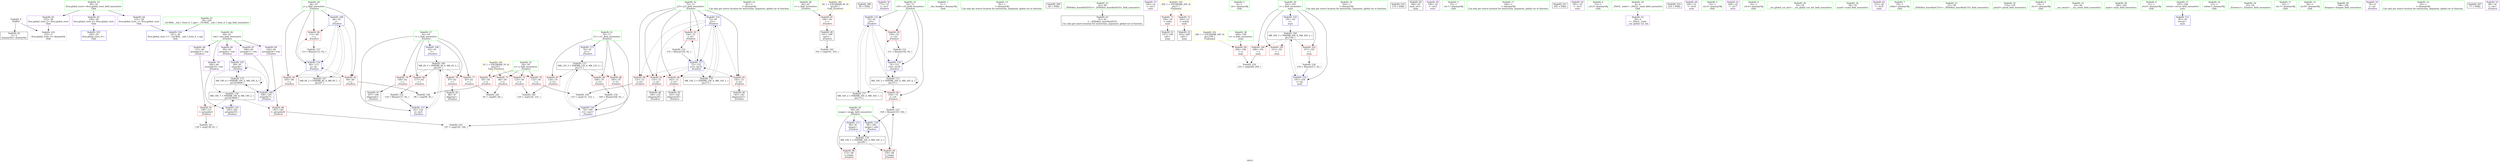 digraph "SVFG" {
	label="SVFG";

	Node0x562f97784e80 [shape=record,color=grey,label="{NodeID: 0\nNullPtr}"];
	Node0x562f97784e80 -> Node0x562f9779d170[style=solid];
	Node0x562f97784e80 -> Node0x562f9779de60[style=solid];
	Node0x562f9779d780 [shape=record,color=red,label="{NodeID: 97\n138\<--137\n\<--arrayidx21\n_Z5solvev\n}"];
	Node0x562f9779d780 -> Node0x562f977a5930[style=solid];
	Node0x562f9779b9e0 [shape=record,color=green,label="{NodeID: 14\n81\<--1\n\<--dummyObj\nCan only get source location for instruction, argument, global var or function.}"];
	Node0x562f9779e370 [shape=record,color=blue,label="{NodeID: 111\n62\<--118\ni\<--inc9\n_Z5solvev\n}"];
	Node0x562f9779e370 -> Node0x562f977aac00[style=dashed];
	Node0x562f9779c520 [shape=record,color=green,label="{NodeID: 28\n64\<--65\nc\<--c_field_insensitive\n_Z5solvev\n}"];
	Node0x562f9779c520 -> Node0x562f977a0230[style=solid];
	Node0x562f977ba290 [shape=record,color=black,label="{NodeID: 208\n99 = PHI()\n}"];
	Node0x562f9779d170 [shape=record,color=black,label="{NodeID: 42\n2\<--3\ndummyVal\<--dummyVal\n}"];
	Node0x562f9779ed50 [shape=record,color=purple,label="{NodeID: 56\n173\<--12\n\<--.str.2\n_Z5solvev\n}"];
	Node0x562f977a4d30 [shape=record,color=grey,label="{NodeID: 153\n160 = Binary(159, 158, )\n}"];
	Node0x562f977a4d30 -> Node0x562f977a30f0[style=solid];
	Node0x562f9779f940 [shape=record,color=purple,label="{NodeID: 70\n164\<--60\narrayidx35\<--row\n_Z5solvev\n}"];
	Node0x562f9779f940 -> Node0x562f977a31c0[style=solid];
	Node0x562f977ab100 [shape=record,color=black,label="{NodeID: 167\nMR_8V_2 = PHI(MR_8V_4, MR_8V_1, )\npts\{67 \}\n}"];
	Node0x562f977ab100 -> Node0x562f9779e100[style=dashed];
	Node0x562f977a04a0 [shape=record,color=red,label="{NodeID: 84\n112\<--66\n\<--j\n_Z5solvev\n}"];
	Node0x562f977a04a0 -> Node0x562f977a5330[style=solid];
	Node0x562f97785c40 [shape=record,color=green,label="{NodeID: 1\n7\<--1\n__dso_handle\<--dummyObj\nGlob }"];
	Node0x562f977af700 [shape=record,color=yellow,style=double,label="{NodeID: 181\n2V_1 = ENCHI(MR_2V_0)\npts\{59 \}\nFun[_Z5solvev]}"];
	Node0x562f977af700 -> Node0x562f9779fbb0[style=dashed];
	Node0x562f977af700 -> Node0x562f9779fc80[style=dashed];
	Node0x562f977af700 -> Node0x562f9779fd50[style=dashed];
	Node0x562f977af700 -> Node0x562f9779fe20[style=dashed];
	Node0x562f9779d850 [shape=record,color=red,label="{NodeID: 98\n145\<--144\n\<--arrayidx26\n_Z5solvev\n}"];
	Node0x562f9779d850 -> Node0x562f977a5c30[style=solid];
	Node0x562f9779ba70 [shape=record,color=green,label="{NodeID: 15\n92\<--1\n\<--dummyObj\nCan only get source location for instruction, argument, global var or function.}"];
	Node0x562f9779e440 [shape=record,color=blue,label="{NodeID: 112\n68\<--81\nswaps\<--\n_Z5solvev\n}"];
	Node0x562f9779e440 -> Node0x562f977ad400[style=dashed];
	Node0x562f9779c5f0 [shape=record,color=green,label="{NodeID: 29\n66\<--67\nj\<--j_field_insensitive\n_Z5solvev\n}"];
	Node0x562f9779c5f0 -> Node0x562f977a0300[style=solid];
	Node0x562f9779c5f0 -> Node0x562f977a03d0[style=solid];
	Node0x562f9779c5f0 -> Node0x562f977a04a0[style=solid];
	Node0x562f9779c5f0 -> Node0x562f9779e100[style=solid];
	Node0x562f9779c5f0 -> Node0x562f9779e2a0[style=solid];
	Node0x562f977ba390 [shape=record,color=black,label="{NodeID: 209\n40 = PHI()\n}"];
	Node0x562f9779d270 [shape=record,color=black,label="{NodeID: 43\n41\<--42\n\<--_ZNSt8ios_base4InitD1Ev\nCan only get source location for instruction, argument, global var or function.}"];
	Node0x562f9779ee20 [shape=record,color=purple,label="{NodeID: 57\n195\<--14\n\<--.str.3\nmain\n}"];
	Node0x562f977a4eb0 [shape=record,color=grey,label="{NodeID: 154\n169 = Binary(168, 92, )\n}"];
	Node0x562f977a4eb0 -> Node0x562f977a3290[style=solid];
	Node0x562f9779fa10 [shape=record,color=red,label="{NodeID: 71\n194\<--18\n\<--stdin\nmain\n}"];
	Node0x562f9779fa10 -> Node0x562f9779e940[style=solid];
	Node0x562f977a0570 [shape=record,color=red,label="{NodeID: 85\n159\<--68\n\<--swaps\n_Z5solvev\n}"];
	Node0x562f977a0570 -> Node0x562f977a4d30[style=solid];
	Node0x562f977851f0 [shape=record,color=green,label="{NodeID: 2\n8\<--1\n.str\<--dummyObj\nGlob }"];
	Node0x562f9779d920 [shape=record,color=red,label="{NodeID: 99\n209\<--189\n\<--n\nmain\n}"];
	Node0x562f9779d920 -> Node0x562f977a5630[style=solid];
	Node0x562f9779bb00 [shape=record,color=green,label="{NodeID: 16\n103\<--1\n\<--dummyObj\nCan only get source location for instruction, argument, global var or function.}"];
	Node0x562f9779e510 [shape=record,color=blue,label="{NodeID: 113\n70\<--92\ni11\<--\n_Z5solvev\n}"];
	Node0x562f9779e510 -> Node0x562f977ad900[style=dashed];
	Node0x562f9779c6c0 [shape=record,color=green,label="{NodeID: 30\n68\<--69\nswaps\<--swaps_field_insensitive\n_Z5solvev\n}"];
	Node0x562f9779c6c0 -> Node0x562f977a0570[style=solid];
	Node0x562f9779c6c0 -> Node0x562f977a0640[style=solid];
	Node0x562f9779c6c0 -> Node0x562f9779e440[style=solid];
	Node0x562f9779c6c0 -> Node0x562f977a30f0[style=solid];
	Node0x562f977ba490 [shape=record,color=black,label="{NodeID: 210\n174 = PHI()\n}"];
	Node0x562f9779d370 [shape=record,color=black,label="{NodeID: 44\n186\<--81\nmain_ret\<--\nmain\n}"];
	Node0x562f9779eef0 [shape=record,color=purple,label="{NodeID: 58\n196\<--16\n\<--.str.4\nmain\n}"];
	Node0x562f977a5030 [shape=record,color=grey,label="{NodeID: 155\n118 = Binary(117, 92, )\n}"];
	Node0x562f977a5030 -> Node0x562f9779e370[style=solid];
	Node0x562f9779fae0 [shape=record,color=red,label="{NodeID: 72\n200\<--23\n\<--stdout\nmain\n}"];
	Node0x562f9779fae0 -> Node0x562f9779ea10[style=solid];
	Node0x562f977abb00 [shape=record,color=black,label="{NodeID: 169\nMR_26V_3 = PHI(MR_26V_4, MR_26V_2, )\npts\{192 \}\n}"];
	Node0x562f977abb00 -> Node0x562f9779d9f0[style=dashed];
	Node0x562f977abb00 -> Node0x562f9779dac0[style=dashed];
	Node0x562f977abb00 -> Node0x562f9779db90[style=dashed];
	Node0x562f977abb00 -> Node0x562f977a3500[style=dashed];
	Node0x562f977a0640 [shape=record,color=red,label="{NodeID: 86\n172\<--68\n\<--swaps\n_Z5solvev\n}"];
	Node0x562f97785280 [shape=record,color=green,label="{NodeID: 3\n10\<--1\n.str.1\<--dummyObj\nGlob }"];
	Node0x562f977b0300 [shape=record,color=yellow,style=double,label="{NodeID: 183\n6V_1 = ENCHI(MR_6V_0)\npts\{65 \}\nFun[_Z5solvev]}"];
	Node0x562f977b0300 -> Node0x562f977a0230[style=dashed];
	Node0x562f9779d9f0 [shape=record,color=red,label="{NodeID: 100\n208\<--191\n\<--i\nmain\n}"];
	Node0x562f9779d9f0 -> Node0x562f977a5630[style=solid];
	Node0x562f9779bb90 [shape=record,color=green,label="{NodeID: 17\n166\<--1\n\<--dummyObj\nCan only get source location for instruction, argument, global var or function.}"];
	Node0x562f9779e5e0 [shape=record,color=blue,label="{NodeID: 114\n72\<--81\nj15\<--\n_Z5solvev\n}"];
	Node0x562f9779e5e0 -> Node0x562f977a0980[style=dashed];
	Node0x562f9779e5e0 -> Node0x562f977a0a50[style=dashed];
	Node0x562f9779e5e0 -> Node0x562f977a0b20[style=dashed];
	Node0x562f9779e5e0 -> Node0x562f977a0bf0[style=dashed];
	Node0x562f9779e5e0 -> Node0x562f977a0cc0[style=dashed];
	Node0x562f9779e5e0 -> Node0x562f977a3020[style=dashed];
	Node0x562f9779e5e0 -> Node0x562f977ade00[style=dashed];
	Node0x562f9779c790 [shape=record,color=green,label="{NodeID: 31\n70\<--71\ni11\<--i11_field_insensitive\n_Z5solvev\n}"];
	Node0x562f9779c790 -> Node0x562f977a0710[style=solid];
	Node0x562f9779c790 -> Node0x562f977a07e0[style=solid];
	Node0x562f9779c790 -> Node0x562f977a08b0[style=solid];
	Node0x562f9779c790 -> Node0x562f9779e510[style=solid];
	Node0x562f9779c790 -> Node0x562f977a3290[style=solid];
	Node0x562f977bac90 [shape=record,color=black,label="{NodeID: 211\n205 = PHI()\n}"];
	Node0x562f9779d440 [shape=record,color=black,label="{NodeID: 45\n88\<--87\nidxprom\<--\n_Z5solvev\n}"];
	Node0x562f9779efc0 [shape=record,color=purple,label="{NodeID: 59\n201\<--19\n\<--.str.5\nmain\n}"];
	Node0x562f977a51b0 [shape=record,color=grey,label="{NodeID: 156\n218 = Binary(217, 92, )\n}"];
	Node0x562f977a51b0 -> Node0x562f977a3500[style=solid];
	Node0x562f9779fbb0 [shape=record,color=red,label="{NodeID: 73\n84\<--58\n\<--n\n_Z5solvev\n}"];
	Node0x562f9779fbb0 -> Node0x562f977a5f30[style=solid];
	Node0x562f977a0710 [shape=record,color=red,label="{NodeID: 87\n124\<--70\n\<--i11\n_Z5solvev\n}"];
	Node0x562f977a0710 -> Node0x562f977a57b0[style=solid];
	Node0x562f977859f0 [shape=record,color=green,label="{NodeID: 4\n12\<--1\n.str.2\<--dummyObj\nGlob }"];
	Node0x562f9779dac0 [shape=record,color=red,label="{NodeID: 101\n212\<--191\n\<--i\nmain\n}"];
	Node0x562f9779bc20 [shape=record,color=green,label="{NodeID: 18\n4\<--6\n_ZStL8__ioinit\<--_ZStL8__ioinit_field_insensitive\nGlob }"];
	Node0x562f9779bc20 -> Node0x562f9779eae0[style=solid];
	Node0x562f977a2e80 [shape=record,color=blue,label="{NodeID: 115\n74\<--81\nc16\<--\n_Z5solvev\n}"];
	Node0x562f977a2e80 -> Node0x562f977a0d90[style=dashed];
	Node0x562f977a2e80 -> Node0x562f9779d6b0[style=dashed];
	Node0x562f977a2e80 -> Node0x562f977a2f50[style=dashed];
	Node0x562f977a2e80 -> Node0x562f977aca00[style=dashed];
	Node0x562f977a2e80 -> Node0x562f977ae300[style=dashed];
	Node0x562f9779c860 [shape=record,color=green,label="{NodeID: 32\n72\<--73\nj15\<--j15_field_insensitive\n_Z5solvev\n}"];
	Node0x562f9779c860 -> Node0x562f977a0980[style=solid];
	Node0x562f9779c860 -> Node0x562f977a0a50[style=solid];
	Node0x562f9779c860 -> Node0x562f977a0b20[style=solid];
	Node0x562f9779c860 -> Node0x562f977a0bf0[style=solid];
	Node0x562f9779c860 -> Node0x562f977a0cc0[style=solid];
	Node0x562f9779c860 -> Node0x562f9779e5e0[style=solid];
	Node0x562f9779c860 -> Node0x562f977a3020[style=solid];
	Node0x562f977bad90 [shape=record,color=black,label="{NodeID: 212\n214 = PHI()\n}"];
	Node0x562f9779d510 [shape=record,color=black,label="{NodeID: 46\n101\<--100\nconv\<--\n_Z5solvev\n}"];
	Node0x562f9779d510 -> Node0x562f977a5ab0[style=solid];
	Node0x562f9779f090 [shape=record,color=purple,label="{NodeID: 60\n202\<--21\n\<--.str.6\nmain\n}"];
	Node0x562f977a5330 [shape=record,color=grey,label="{NodeID: 157\n113 = Binary(112, 92, )\n}"];
	Node0x562f977a5330 -> Node0x562f9779e2a0[style=solid];
	Node0x562f9779fc80 [shape=record,color=red,label="{NodeID: 74\n95\<--58\n\<--n\n_Z5solvev\n}"];
	Node0x562f9779fc80 -> Node0x562f977a5db0[style=solid];
	Node0x562f977a07e0 [shape=record,color=red,label="{NodeID: 88\n146\<--70\n\<--i11\n_Z5solvev\n}"];
	Node0x562f977a07e0 -> Node0x562f977a5c30[style=solid];
	Node0x562f97785a80 [shape=record,color=green,label="{NodeID: 5\n14\<--1\n.str.3\<--dummyObj\nGlob }"];
	Node0x562f9779db90 [shape=record,color=red,label="{NodeID: 102\n217\<--191\n\<--i\nmain\n}"];
	Node0x562f9779db90 -> Node0x562f977a51b0[style=solid];
	Node0x562f9779bcb0 [shape=record,color=green,label="{NodeID: 19\n28\<--32\nllvm.global_ctors\<--llvm.global_ctors_field_insensitive\nGlob }"];
	Node0x562f9779bcb0 -> Node0x562f9779f300[style=solid];
	Node0x562f9779bcb0 -> Node0x562f9779f400[style=solid];
	Node0x562f9779bcb0 -> Node0x562f9779f500[style=solid];
	Node0x562f977a2f50 [shape=record,color=blue,label="{NodeID: 116\n74\<--151\nc16\<--inc30\n_Z5solvev\n}"];
	Node0x562f977a2f50 -> Node0x562f977aca00[style=dashed];
	Node0x562f9779c930 [shape=record,color=green,label="{NodeID: 33\n74\<--75\nc16\<--c16_field_insensitive\n_Z5solvev\n}"];
	Node0x562f9779c930 -> Node0x562f977a0d90[style=solid];
	Node0x562f9779c930 -> Node0x562f9779d6b0[style=solid];
	Node0x562f9779c930 -> Node0x562f977a2e80[style=solid];
	Node0x562f9779c930 -> Node0x562f977a2f50[style=solid];
	Node0x562f9779d5e0 [shape=record,color=black,label="{NodeID: 47\n107\<--106\nidxprom6\<--\n_Z5solvev\n}"];
	Node0x562f9779f160 [shape=record,color=purple,label="{NodeID: 61\n204\<--24\n\<--.str.7\nmain\n}"];
	Node0x562f977a54b0 [shape=record,color=grey,label="{NodeID: 158\n133 = cmp(131, 132, )\n}"];
	Node0x562f9779fd50 [shape=record,color=red,label="{NodeID: 75\n125\<--58\n\<--n\n_Z5solvev\n}"];
	Node0x562f9779fd50 -> Node0x562f977a57b0[style=solid];
	Node0x562f977aca00 [shape=record,color=black,label="{NodeID: 172\nMR_16V_5 = PHI(MR_16V_6, MR_16V_4, )\npts\{75 \}\n}"];
	Node0x562f977aca00 -> Node0x562f977a0d90[style=dashed];
	Node0x562f977aca00 -> Node0x562f9779d6b0[style=dashed];
	Node0x562f977aca00 -> Node0x562f977a2f50[style=dashed];
	Node0x562f977aca00 -> Node0x562f977aca00[style=dashed];
	Node0x562f977aca00 -> Node0x562f977ae300[style=dashed];
	Node0x562f977a08b0 [shape=record,color=red,label="{NodeID: 89\n168\<--70\n\<--i11\n_Z5solvev\n}"];
	Node0x562f977a08b0 -> Node0x562f977a4eb0[style=solid];
	Node0x562f9779b560 [shape=record,color=green,label="{NodeID: 6\n16\<--1\n.str.4\<--dummyObj\nGlob }"];
	Node0x562f9779dc60 [shape=record,color=blue,label="{NodeID: 103\n230\<--29\nllvm.global_ctors_0\<--\nGlob }"];
	Node0x562f9779bdb0 [shape=record,color=green,label="{NodeID: 20\n33\<--34\n__cxx_global_var_init\<--__cxx_global_var_init_field_insensitive\n}"];
	Node0x562f977a3020 [shape=record,color=blue,label="{NodeID: 117\n72\<--155\nj15\<--inc32\n_Z5solvev\n}"];
	Node0x562f977a3020 -> Node0x562f977a0980[style=dashed];
	Node0x562f977a3020 -> Node0x562f977a0a50[style=dashed];
	Node0x562f977a3020 -> Node0x562f977a0b20[style=dashed];
	Node0x562f977a3020 -> Node0x562f977a0bf0[style=dashed];
	Node0x562f977a3020 -> Node0x562f977a0cc0[style=dashed];
	Node0x562f977a3020 -> Node0x562f977a3020[style=dashed];
	Node0x562f977a3020 -> Node0x562f977ade00[style=dashed];
	Node0x562f9779ca00 [shape=record,color=green,label="{NodeID: 34\n78\<--79\nscanf\<--scanf_field_insensitive\n}"];
	Node0x562f9779e6d0 [shape=record,color=black,label="{NodeID: 48\n136\<--135\nidxprom20\<--\n_Z5solvev\n}"];
	Node0x562f9779f230 [shape=record,color=purple,label="{NodeID: 62\n213\<--26\n\<--.str.8\nmain\n}"];
	Node0x562f977a5630 [shape=record,color=grey,label="{NodeID: 159\n210 = cmp(208, 209, )\n}"];
	Node0x562f9779fe20 [shape=record,color=red,label="{NodeID: 76\n132\<--58\n\<--n\n_Z5solvev\n}"];
	Node0x562f9779fe20 -> Node0x562f977a54b0[style=solid];
	Node0x562f977acf00 [shape=record,color=black,label="{NodeID: 173\nMR_18V_6 = PHI(MR_18V_5, MR_18V_4, )\npts\{610000 \}\n}"];
	Node0x562f977acf00 -> Node0x562f9779e030[style=dashed];
	Node0x562f977acf00 -> Node0x562f9779e1d0[style=dashed];
	Node0x562f977acf00 -> Node0x562f977acf00[style=dashed];
	Node0x562f977acf00 -> Node0x562f977ae800[style=dashed];
	Node0x562f977a0980 [shape=record,color=red,label="{NodeID: 90\n131\<--72\n\<--j15\n_Z5solvev\n}"];
	Node0x562f977a0980 -> Node0x562f977a54b0[style=solid];
	Node0x562f9779b5f0 [shape=record,color=green,label="{NodeID: 7\n18\<--1\nstdin\<--dummyObj\nGlob }"];
	Node0x562f9779dd60 [shape=record,color=blue,label="{NodeID: 104\n231\<--30\nllvm.global_ctors_1\<--_GLOBAL__sub_I_Vytis_0_1.cpp\nGlob }"];
	Node0x562f9779beb0 [shape=record,color=green,label="{NodeID: 21\n37\<--38\n_ZNSt8ios_base4InitC1Ev\<--_ZNSt8ios_base4InitC1Ev_field_insensitive\n}"];
	Node0x562f977a30f0 [shape=record,color=blue,label="{NodeID: 118\n68\<--160\nswaps\<--add\n_Z5solvev\n}"];
	Node0x562f977a30f0 -> Node0x562f977ad400[style=dashed];
	Node0x562f9779cb00 [shape=record,color=green,label="{NodeID: 35\n175\<--176\nprintf\<--printf_field_insensitive\n}"];
	Node0x562f9779e7a0 [shape=record,color=black,label="{NodeID: 49\n143\<--142\nidxprom25\<--\n_Z5solvev\n}"];
	Node0x562f9779f300 [shape=record,color=purple,label="{NodeID: 63\n230\<--28\nllvm.global_ctors_0\<--llvm.global_ctors\nGlob }"];
	Node0x562f9779f300 -> Node0x562f9779dc60[style=solid];
	Node0x562f977a57b0 [shape=record,color=grey,label="{NodeID: 160\n126 = cmp(124, 125, )\n}"];
	Node0x562f9779fef0 [shape=record,color=red,label="{NodeID: 77\n83\<--62\n\<--i\n_Z5solvev\n}"];
	Node0x562f9779fef0 -> Node0x562f977a5f30[style=solid];
	Node0x562f977ad400 [shape=record,color=black,label="{NodeID: 174\nMR_10V_3 = PHI(MR_10V_4, MR_10V_2, )\npts\{69 \}\n}"];
	Node0x562f977ad400 -> Node0x562f977a0570[style=dashed];
	Node0x562f977ad400 -> Node0x562f977a0640[style=dashed];
	Node0x562f977ad400 -> Node0x562f977a30f0[style=dashed];
	Node0x562f977a0a50 [shape=record,color=red,label="{NodeID: 91\n135\<--72\n\<--j15\n_Z5solvev\n}"];
	Node0x562f977a0a50 -> Node0x562f9779e6d0[style=solid];
	Node0x562f9779b680 [shape=record,color=green,label="{NodeID: 8\n19\<--1\n.str.5\<--dummyObj\nGlob }"];
	Node0x562f9779de60 [shape=record,color=blue, style = dotted,label="{NodeID: 105\n232\<--3\nllvm.global_ctors_2\<--dummyVal\nGlob }"];
	Node0x562f9779bfb0 [shape=record,color=green,label="{NodeID: 22\n43\<--44\n__cxa_atexit\<--__cxa_atexit_field_insensitive\n}"];
	Node0x562f977a31c0 [shape=record,color=blue,label="{NodeID: 119\n164\<--166\narrayidx35\<--\n_Z5solvev\n}"];
	Node0x562f977a31c0 -> Node0x562f977ae800[style=dashed];
	Node0x562f9779cc00 [shape=record,color=green,label="{NodeID: 36\n184\<--185\nmain\<--main_field_insensitive\n}"];
	Node0x562f9779e870 [shape=record,color=black,label="{NodeID: 50\n163\<--162\nidxprom34\<--\n_Z5solvev\n}"];
	Node0x562f9779f400 [shape=record,color=purple,label="{NodeID: 64\n231\<--28\nllvm.global_ctors_1\<--llvm.global_ctors\nGlob }"];
	Node0x562f9779f400 -> Node0x562f9779dd60[style=solid];
	Node0x562f977a5930 [shape=record,color=grey,label="{NodeID: 161\n139 = cmp(138, 81, )\n}"];
	Node0x562f9779ffc0 [shape=record,color=red,label="{NodeID: 78\n87\<--62\n\<--i\n_Z5solvev\n}"];
	Node0x562f9779ffc0 -> Node0x562f9779d440[style=solid];
	Node0x562f977ad900 [shape=record,color=black,label="{NodeID: 175\nMR_12V_3 = PHI(MR_12V_4, MR_12V_2, )\npts\{71 \}\n}"];
	Node0x562f977ad900 -> Node0x562f977a0710[style=dashed];
	Node0x562f977ad900 -> Node0x562f977a07e0[style=dashed];
	Node0x562f977ad900 -> Node0x562f977a08b0[style=dashed];
	Node0x562f977ad900 -> Node0x562f977a3290[style=dashed];
	Node0x562f977a0b20 [shape=record,color=red,label="{NodeID: 92\n142\<--72\n\<--j15\n_Z5solvev\n}"];
	Node0x562f977a0b20 -> Node0x562f9779e7a0[style=solid];
	Node0x562f9779b710 [shape=record,color=green,label="{NodeID: 9\n21\<--1\n.str.6\<--dummyObj\nGlob }"];
	Node0x562f9779df60 [shape=record,color=blue,label="{NodeID: 106\n62\<--81\ni\<--\n_Z5solvev\n}"];
	Node0x562f9779df60 -> Node0x562f977aac00[style=dashed];
	Node0x562f9779c0b0 [shape=record,color=green,label="{NodeID: 23\n42\<--48\n_ZNSt8ios_base4InitD1Ev\<--_ZNSt8ios_base4InitD1Ev_field_insensitive\n}"];
	Node0x562f9779c0b0 -> Node0x562f9779d270[style=solid];
	Node0x562f977a3290 [shape=record,color=blue,label="{NodeID: 120\n70\<--169\ni11\<--inc37\n_Z5solvev\n}"];
	Node0x562f977a3290 -> Node0x562f977ad900[style=dashed];
	Node0x562f9779cd00 [shape=record,color=green,label="{NodeID: 37\n187\<--188\nretval\<--retval_field_insensitive\nmain\n}"];
	Node0x562f9779cd00 -> Node0x562f977a3360[style=solid];
	Node0x562f9779e940 [shape=record,color=black,label="{NodeID: 51\n197\<--194\ncall\<--\nmain\n}"];
	Node0x562f9779f500 [shape=record,color=purple,label="{NodeID: 65\n232\<--28\nllvm.global_ctors_2\<--llvm.global_ctors\nGlob }"];
	Node0x562f9779f500 -> Node0x562f9779de60[style=solid];
	Node0x562f977a5ab0 [shape=record,color=grey,label="{NodeID: 162\n102 = cmp(101, 103, )\n}"];
	Node0x562f977a0090 [shape=record,color=red,label="{NodeID: 79\n106\<--62\n\<--i\n_Z5solvev\n}"];
	Node0x562f977a0090 -> Node0x562f9779d5e0[style=solid];
	Node0x562f977ade00 [shape=record,color=black,label="{NodeID: 176\nMR_14V_2 = PHI(MR_14V_4, MR_14V_1, )\npts\{73 \}\n}"];
	Node0x562f977ade00 -> Node0x562f9779e5e0[style=dashed];
	Node0x562f977a0bf0 [shape=record,color=red,label="{NodeID: 93\n154\<--72\n\<--j15\n_Z5solvev\n}"];
	Node0x562f977a0bf0 -> Node0x562f977a4bb0[style=solid];
	Node0x562f9779b7a0 [shape=record,color=green,label="{NodeID: 10\n23\<--1\nstdout\<--dummyObj\nGlob }"];
	Node0x562f9779e030 [shape=record,color=blue,label="{NodeID: 107\n89\<--81\narrayidx\<--\n_Z5solvev\n}"];
	Node0x562f9779e030 -> Node0x562f9779e030[style=dashed];
	Node0x562f9779e030 -> Node0x562f9779e1d0[style=dashed];
	Node0x562f9779e030 -> Node0x562f977acf00[style=dashed];
	Node0x562f9779e030 -> Node0x562f977ae800[style=dashed];
	Node0x562f9779c1b0 [shape=record,color=green,label="{NodeID: 24\n55\<--56\n_Z5solvev\<--_Z5solvev_field_insensitive\n}"];
	Node0x562f977a3360 [shape=record,color=blue,label="{NodeID: 121\n187\<--81\nretval\<--\nmain\n}"];
	Node0x562f9779cdd0 [shape=record,color=green,label="{NodeID: 38\n189\<--190\nn\<--n_field_insensitive\nmain\n}"];
	Node0x562f9779cdd0 -> Node0x562f9779d920[style=solid];
	Node0x562f9779ea10 [shape=record,color=black,label="{NodeID: 52\n203\<--200\ncall1\<--\nmain\n}"];
	Node0x562f9779f600 [shape=record,color=purple,label="{NodeID: 66\n89\<--60\narrayidx\<--row\n_Z5solvev\n}"];
	Node0x562f9779f600 -> Node0x562f9779e030[style=solid];
	Node0x562f977a5c30 [shape=record,color=grey,label="{NodeID: 163\n147 = cmp(145, 146, )\n}"];
	Node0x562f977a0160 [shape=record,color=red,label="{NodeID: 80\n117\<--62\n\<--i\n_Z5solvev\n}"];
	Node0x562f977a0160 -> Node0x562f977a5030[style=solid];
	Node0x562f977ae300 [shape=record,color=black,label="{NodeID: 177\nMR_16V_2 = PHI(MR_16V_4, MR_16V_1, )\npts\{75 \}\n}"];
	Node0x562f977ae300 -> Node0x562f977a2e80[style=dashed];
	Node0x562f977a0cc0 [shape=record,color=red,label="{NodeID: 94\n162\<--72\n\<--j15\n_Z5solvev\n}"];
	Node0x562f977a0cc0 -> Node0x562f9779e870[style=solid];
	Node0x562f9779b830 [shape=record,color=green,label="{NodeID: 11\n24\<--1\n.str.7\<--dummyObj\nGlob }"];
	Node0x562f977b0a30 [shape=record,color=yellow,style=double,label="{NodeID: 191\n24V_1 = ENCHI(MR_24V_0)\npts\{190 \}\nFun[main]}"];
	Node0x562f977b0a30 -> Node0x562f9779d920[style=dashed];
	Node0x562f9779e100 [shape=record,color=blue,label="{NodeID: 108\n66\<--92\nj\<--\n_Z5solvev\n}"];
	Node0x562f9779e100 -> Node0x562f977a0300[style=dashed];
	Node0x562f9779e100 -> Node0x562f977a03d0[style=dashed];
	Node0x562f9779e100 -> Node0x562f977a04a0[style=dashed];
	Node0x562f9779e100 -> Node0x562f9779e2a0[style=dashed];
	Node0x562f9779e100 -> Node0x562f977ab100[style=dashed];
	Node0x562f9779c2b0 [shape=record,color=green,label="{NodeID: 25\n58\<--59\nn\<--n_field_insensitive\n_Z5solvev\n}"];
	Node0x562f9779c2b0 -> Node0x562f9779fbb0[style=solid];
	Node0x562f9779c2b0 -> Node0x562f9779fc80[style=solid];
	Node0x562f9779c2b0 -> Node0x562f9779fd50[style=solid];
	Node0x562f9779c2b0 -> Node0x562f9779fe20[style=solid];
	Node0x562f977a3430 [shape=record,color=blue,label="{NodeID: 122\n191\<--92\ni\<--\nmain\n}"];
	Node0x562f977a3430 -> Node0x562f977abb00[style=dashed];
	Node0x562f9779cea0 [shape=record,color=green,label="{NodeID: 39\n191\<--192\ni\<--i_field_insensitive\nmain\n}"];
	Node0x562f9779cea0 -> Node0x562f9779d9f0[style=solid];
	Node0x562f9779cea0 -> Node0x562f9779dac0[style=solid];
	Node0x562f9779cea0 -> Node0x562f9779db90[style=solid];
	Node0x562f9779cea0 -> Node0x562f977a3430[style=solid];
	Node0x562f9779cea0 -> Node0x562f977a3500[style=solid];
	Node0x562f9779eae0 [shape=record,color=purple,label="{NodeID: 53\n39\<--4\n\<--_ZStL8__ioinit\n__cxx_global_var_init\n}"];
	Node0x562f9779f6d0 [shape=record,color=purple,label="{NodeID: 67\n108\<--60\narrayidx7\<--row\n_Z5solvev\n}"];
	Node0x562f9779f6d0 -> Node0x562f9779e1d0[style=solid];
	Node0x562f977a5db0 [shape=record,color=grey,label="{NodeID: 164\n96 = cmp(94, 95, )\n}"];
	Node0x562f977a0230 [shape=record,color=red,label="{NodeID: 81\n100\<--64\n\<--c\n_Z5solvev\n}"];
	Node0x562f977a0230 -> Node0x562f9779d510[style=solid];
	Node0x562f977ae800 [shape=record,color=black,label="{NodeID: 178\nMR_18V_7 = PHI(MR_18V_8, MR_18V_2, )\npts\{610000 \}\n}"];
	Node0x562f977ae800 -> Node0x562f9779d780[style=dashed];
	Node0x562f977ae800 -> Node0x562f9779d850[style=dashed];
	Node0x562f977ae800 -> Node0x562f977a31c0[style=dashed];
	Node0x562f977a0d90 [shape=record,color=red,label="{NodeID: 95\n150\<--74\n\<--c16\n_Z5solvev\n}"];
	Node0x562f977a0d90 -> Node0x562f977a4a30[style=solid];
	Node0x562f9779b8c0 [shape=record,color=green,label="{NodeID: 12\n26\<--1\n.str.8\<--dummyObj\nGlob }"];
	Node0x562f9779e1d0 [shape=record,color=blue,label="{NodeID: 109\n108\<--105\narrayidx7\<--\n_Z5solvev\n}"];
	Node0x562f9779e1d0 -> Node0x562f977acf00[style=dashed];
	Node0x562f9779c380 [shape=record,color=green,label="{NodeID: 26\n60\<--61\nrow\<--row_field_insensitive\n_Z5solvev\n}"];
	Node0x562f9779c380 -> Node0x562f9779f600[style=solid];
	Node0x562f9779c380 -> Node0x562f9779f6d0[style=solid];
	Node0x562f9779c380 -> Node0x562f9779f7a0[style=solid];
	Node0x562f9779c380 -> Node0x562f9779f870[style=solid];
	Node0x562f9779c380 -> Node0x562f9779f940[style=solid];
	Node0x562f977a3500 [shape=record,color=blue,label="{NodeID: 123\n191\<--218\ni\<--inc\nmain\n}"];
	Node0x562f977a3500 -> Node0x562f977abb00[style=dashed];
	Node0x562f9779cf70 [shape=record,color=green,label="{NodeID: 40\n198\<--199\nfreopen\<--freopen_field_insensitive\n}"];
	Node0x562f9779ebb0 [shape=record,color=purple,label="{NodeID: 54\n76\<--8\n\<--.str\n_Z5solvev\n}"];
	Node0x562f977a4a30 [shape=record,color=grey,label="{NodeID: 151\n151 = Binary(150, 92, )\n}"];
	Node0x562f977a4a30 -> Node0x562f977a2f50[style=solid];
	Node0x562f9779f7a0 [shape=record,color=purple,label="{NodeID: 68\n137\<--60\narrayidx21\<--row\n_Z5solvev\n}"];
	Node0x562f9779f7a0 -> Node0x562f9779d780[style=solid];
	Node0x562f977a5f30 [shape=record,color=grey,label="{NodeID: 165\n85 = cmp(83, 84, )\n}"];
	Node0x562f977a0300 [shape=record,color=red,label="{NodeID: 82\n94\<--66\n\<--j\n_Z5solvev\n}"];
	Node0x562f977a0300 -> Node0x562f977a5db0[style=solid];
	Node0x562f9779d6b0 [shape=record,color=red,label="{NodeID: 96\n158\<--74\n\<--c16\n_Z5solvev\n}"];
	Node0x562f9779d6b0 -> Node0x562f977a4d30[style=solid];
	Node0x562f9779b950 [shape=record,color=green,label="{NodeID: 13\n29\<--1\n\<--dummyObj\nCan only get source location for instruction, argument, global var or function.}"];
	Node0x562f977a0f40 [shape=record,color=yellow,style=double,label="{NodeID: 193\n20V_1 = ENCHI(MR_20V_0)\npts\{1 \}\nFun[main]}"];
	Node0x562f977a0f40 -> Node0x562f9779fa10[style=dashed];
	Node0x562f977a0f40 -> Node0x562f9779fae0[style=dashed];
	Node0x562f9779e2a0 [shape=record,color=blue,label="{NodeID: 110\n66\<--113\nj\<--inc\n_Z5solvev\n}"];
	Node0x562f9779e2a0 -> Node0x562f977a0300[style=dashed];
	Node0x562f9779e2a0 -> Node0x562f977a03d0[style=dashed];
	Node0x562f9779e2a0 -> Node0x562f977a04a0[style=dashed];
	Node0x562f9779e2a0 -> Node0x562f9779e2a0[style=dashed];
	Node0x562f9779e2a0 -> Node0x562f977ab100[style=dashed];
	Node0x562f9779c450 [shape=record,color=green,label="{NodeID: 27\n62\<--63\ni\<--i_field_insensitive\n_Z5solvev\n}"];
	Node0x562f9779c450 -> Node0x562f9779fef0[style=solid];
	Node0x562f9779c450 -> Node0x562f9779ffc0[style=solid];
	Node0x562f9779c450 -> Node0x562f977a0090[style=solid];
	Node0x562f9779c450 -> Node0x562f977a0160[style=solid];
	Node0x562f9779c450 -> Node0x562f9779df60[style=solid];
	Node0x562f9779c450 -> Node0x562f9779e370[style=solid];
	Node0x562f97599e90 [shape=record,color=black,label="{NodeID: 207\n77 = PHI()\n}"];
	Node0x562f9779d070 [shape=record,color=green,label="{NodeID: 41\n30\<--226\n_GLOBAL__sub_I_Vytis_0_1.cpp\<--_GLOBAL__sub_I_Vytis_0_1.cpp_field_insensitive\n}"];
	Node0x562f9779d070 -> Node0x562f9779dd60[style=solid];
	Node0x562f9779ec80 [shape=record,color=purple,label="{NodeID: 55\n98\<--10\n\<--.str.1\n_Z5solvev\n}"];
	Node0x562f977a4bb0 [shape=record,color=grey,label="{NodeID: 152\n155 = Binary(154, 92, )\n}"];
	Node0x562f977a4bb0 -> Node0x562f977a3020[style=solid];
	Node0x562f9779f870 [shape=record,color=purple,label="{NodeID: 69\n144\<--60\narrayidx26\<--row\n_Z5solvev\n}"];
	Node0x562f9779f870 -> Node0x562f9779d850[style=solid];
	Node0x562f977aac00 [shape=record,color=black,label="{NodeID: 166\nMR_4V_3 = PHI(MR_4V_4, MR_4V_2, )\npts\{63 \}\n}"];
	Node0x562f977aac00 -> Node0x562f9779fef0[style=dashed];
	Node0x562f977aac00 -> Node0x562f9779ffc0[style=dashed];
	Node0x562f977aac00 -> Node0x562f977a0090[style=dashed];
	Node0x562f977aac00 -> Node0x562f977a0160[style=dashed];
	Node0x562f977aac00 -> Node0x562f9779e370[style=dashed];
	Node0x562f977a03d0 [shape=record,color=red,label="{NodeID: 83\n105\<--66\n\<--j\n_Z5solvev\n}"];
	Node0x562f977a03d0 -> Node0x562f9779e1d0[style=solid];
}
